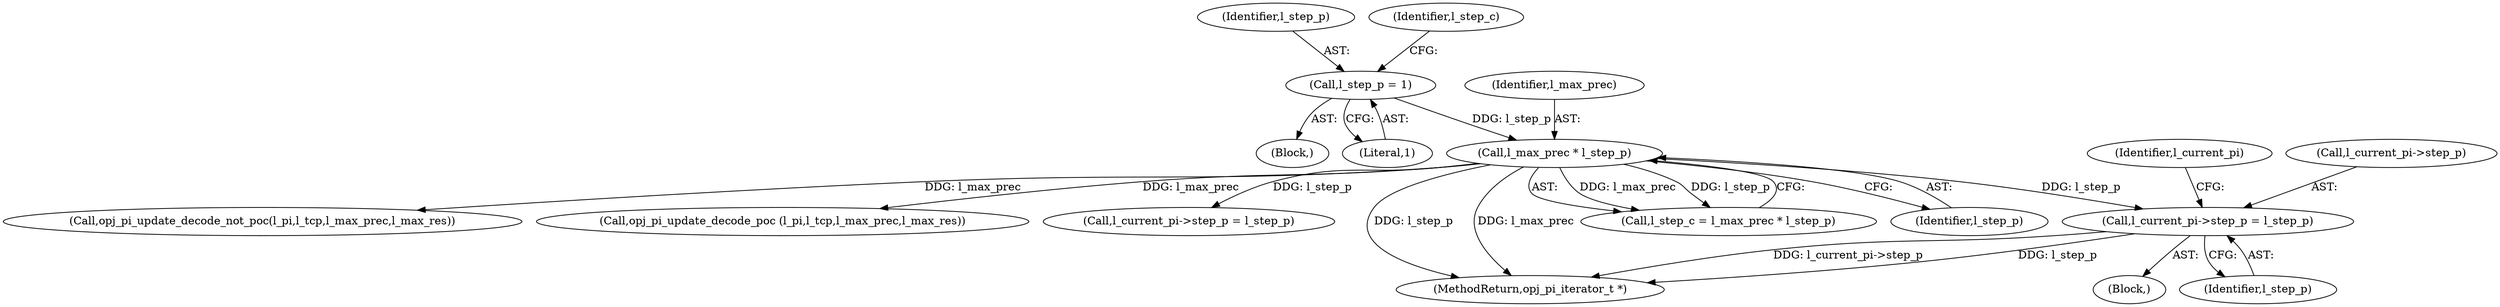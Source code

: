 digraph "0_openjpeg_c16bc057ba3f125051c9966cf1f5b68a05681de4@pointer" {
"1000568" [label="(Call,l_current_pi->step_p = l_step_p)"];
"1000316" [label="(Call,l_max_prec * l_step_p)"];
"1000311" [label="(Call,l_step_p = 1)"];
"1000318" [label="(Identifier,l_step_p)"];
"1000568" [label="(Call,l_current_pi->step_p = l_step_p)"];
"1000575" [label="(Identifier,l_current_pi)"];
"1000316" [label="(Call,l_max_prec * l_step_p)"];
"1000569" [label="(Call,l_current_pi->step_p)"];
"1000706" [label="(Call,opj_pi_update_decode_not_poc(l_pi,l_tcp,l_max_prec,l_max_res))"];
"1000127" [label="(Block,)"];
"1000699" [label="(Call,opj_pi_update_decode_poc (l_pi,l_tcp,l_max_prec,l_max_res))"];
"1000572" [label="(Identifier,l_step_p)"];
"1000312" [label="(Identifier,l_step_p)"];
"1000311" [label="(Call,l_step_p = 1)"];
"1000416" [label="(Call,l_current_pi->step_p = l_step_p)"];
"1000713" [label="(MethodReturn,opj_pi_iterator_t *)"];
"1000314" [label="(Call,l_step_c = l_max_prec * l_step_p)"];
"1000532" [label="(Block,)"];
"1000313" [label="(Literal,1)"];
"1000315" [label="(Identifier,l_step_c)"];
"1000317" [label="(Identifier,l_max_prec)"];
"1000568" -> "1000532"  [label="AST: "];
"1000568" -> "1000572"  [label="CFG: "];
"1000569" -> "1000568"  [label="AST: "];
"1000572" -> "1000568"  [label="AST: "];
"1000575" -> "1000568"  [label="CFG: "];
"1000568" -> "1000713"  [label="DDG: l_current_pi->step_p"];
"1000568" -> "1000713"  [label="DDG: l_step_p"];
"1000316" -> "1000568"  [label="DDG: l_step_p"];
"1000316" -> "1000314"  [label="AST: "];
"1000316" -> "1000318"  [label="CFG: "];
"1000317" -> "1000316"  [label="AST: "];
"1000318" -> "1000316"  [label="AST: "];
"1000314" -> "1000316"  [label="CFG: "];
"1000316" -> "1000713"  [label="DDG: l_step_p"];
"1000316" -> "1000713"  [label="DDG: l_max_prec"];
"1000316" -> "1000314"  [label="DDG: l_max_prec"];
"1000316" -> "1000314"  [label="DDG: l_step_p"];
"1000311" -> "1000316"  [label="DDG: l_step_p"];
"1000316" -> "1000416"  [label="DDG: l_step_p"];
"1000316" -> "1000699"  [label="DDG: l_max_prec"];
"1000316" -> "1000706"  [label="DDG: l_max_prec"];
"1000311" -> "1000127"  [label="AST: "];
"1000311" -> "1000313"  [label="CFG: "];
"1000312" -> "1000311"  [label="AST: "];
"1000313" -> "1000311"  [label="AST: "];
"1000315" -> "1000311"  [label="CFG: "];
}
